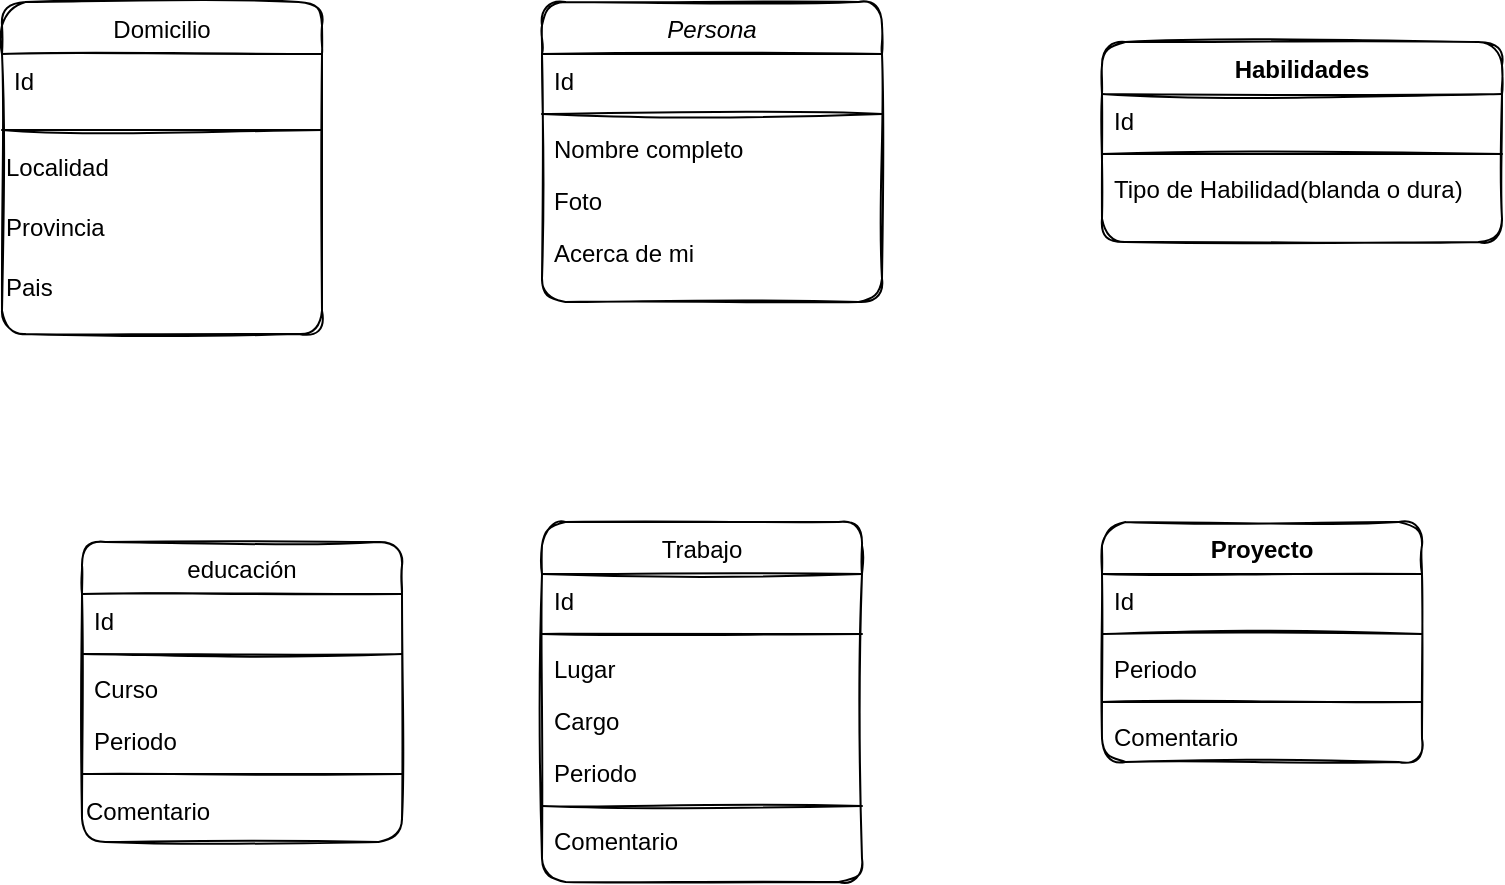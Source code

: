 <mxfile version="20.2.3" type="github">
  <diagram id="C5RBs43oDa-KdzZeNtuy" name="Page-1">
    <mxGraphModel dx="2145" dy="804" grid="1" gridSize="10" guides="1" tooltips="1" connect="1" arrows="1" fold="1" page="1" pageScale="1" pageWidth="827" pageHeight="1169" math="0" shadow="0">
      <root>
        <mxCell id="WIyWlLk6GJQsqaUBKTNV-0" />
        <mxCell id="WIyWlLk6GJQsqaUBKTNV-1" parent="WIyWlLk6GJQsqaUBKTNV-0" />
        <mxCell id="zkfFHV4jXpPFQw0GAbJ--0" value="Persona" style="swimlane;fontStyle=2;align=center;verticalAlign=top;childLayout=stackLayout;horizontal=1;startSize=26;horizontalStack=0;resizeParent=1;resizeLast=0;collapsible=1;marginBottom=0;rounded=1;shadow=0;strokeWidth=1;sketch=1;" parent="WIyWlLk6GJQsqaUBKTNV-1" vertex="1">
          <mxGeometry x="-530" y="30" width="170" height="150" as="geometry">
            <mxRectangle x="230" y="140" width="160" height="26" as="alternateBounds" />
          </mxGeometry>
        </mxCell>
        <mxCell id="zkfFHV4jXpPFQw0GAbJ--1" value="Id" style="text;align=left;verticalAlign=top;spacingLeft=4;spacingRight=4;overflow=hidden;rotatable=0;points=[[0,0.5],[1,0.5]];portConstraint=eastwest;rounded=1;sketch=1;" parent="zkfFHV4jXpPFQw0GAbJ--0" vertex="1">
          <mxGeometry y="26" width="170" height="26" as="geometry" />
        </mxCell>
        <mxCell id="zkfFHV4jXpPFQw0GAbJ--4" value="" style="line;html=1;strokeWidth=1;align=left;verticalAlign=middle;spacingTop=-1;spacingLeft=3;spacingRight=3;rotatable=0;labelPosition=right;points=[];portConstraint=eastwest;rounded=1;sketch=1;" parent="zkfFHV4jXpPFQw0GAbJ--0" vertex="1">
          <mxGeometry y="52" width="170" height="8" as="geometry" />
        </mxCell>
        <mxCell id="zkfFHV4jXpPFQw0GAbJ--2" value="Nombre completo" style="text;align=left;verticalAlign=top;spacingLeft=4;spacingRight=4;overflow=hidden;rotatable=0;points=[[0,0.5],[1,0.5]];portConstraint=eastwest;rounded=1;shadow=0;html=0;sketch=1;" parent="zkfFHV4jXpPFQw0GAbJ--0" vertex="1">
          <mxGeometry y="60" width="170" height="26" as="geometry" />
        </mxCell>
        <mxCell id="zkfFHV4jXpPFQw0GAbJ--3" value="Foto" style="text;align=left;verticalAlign=top;spacingLeft=4;spacingRight=4;overflow=hidden;rotatable=0;points=[[0,0.5],[1,0.5]];portConstraint=eastwest;rounded=1;shadow=0;html=0;sketch=1;" parent="zkfFHV4jXpPFQw0GAbJ--0" vertex="1">
          <mxGeometry y="86" width="170" height="26" as="geometry" />
        </mxCell>
        <mxCell id="zkfFHV4jXpPFQw0GAbJ--5" value="Acerca de mi" style="text;align=left;verticalAlign=top;spacingLeft=4;spacingRight=4;overflow=hidden;rotatable=0;points=[[0,0.5],[1,0.5]];portConstraint=eastwest;rounded=1;sketch=1;" parent="zkfFHV4jXpPFQw0GAbJ--0" vertex="1">
          <mxGeometry y="112" width="170" height="28" as="geometry" />
        </mxCell>
        <mxCell id="zkfFHV4jXpPFQw0GAbJ--6" value="educación" style="swimlane;fontStyle=0;align=center;verticalAlign=top;childLayout=stackLayout;horizontal=1;startSize=26;horizontalStack=0;resizeParent=1;resizeLast=0;collapsible=1;marginBottom=0;rounded=1;shadow=0;strokeWidth=1;sketch=1;" parent="WIyWlLk6GJQsqaUBKTNV-1" vertex="1">
          <mxGeometry x="-760" y="300" width="160" height="150" as="geometry">
            <mxRectangle x="130" y="380" width="160" height="26" as="alternateBounds" />
          </mxGeometry>
        </mxCell>
        <mxCell id="zkfFHV4jXpPFQw0GAbJ--7" value="Id" style="text;align=left;verticalAlign=top;spacingLeft=4;spacingRight=4;overflow=hidden;rotatable=0;points=[[0,0.5],[1,0.5]];portConstraint=eastwest;rounded=1;sketch=1;" parent="zkfFHV4jXpPFQw0GAbJ--6" vertex="1">
          <mxGeometry y="26" width="160" height="26" as="geometry" />
        </mxCell>
        <mxCell id="zkfFHV4jXpPFQw0GAbJ--9" value="" style="line;html=1;strokeWidth=1;align=left;verticalAlign=middle;spacingTop=-1;spacingLeft=3;spacingRight=3;rotatable=0;labelPosition=right;points=[];portConstraint=eastwest;rounded=1;sketch=1;" parent="zkfFHV4jXpPFQw0GAbJ--6" vertex="1">
          <mxGeometry y="52" width="160" height="8" as="geometry" />
        </mxCell>
        <mxCell id="zkfFHV4jXpPFQw0GAbJ--8" value="Curso" style="text;align=left;verticalAlign=top;spacingLeft=4;spacingRight=4;overflow=hidden;rotatable=0;points=[[0,0.5],[1,0.5]];portConstraint=eastwest;rounded=1;shadow=0;html=0;sketch=1;" parent="zkfFHV4jXpPFQw0GAbJ--6" vertex="1">
          <mxGeometry y="60" width="160" height="26" as="geometry" />
        </mxCell>
        <mxCell id="zkfFHV4jXpPFQw0GAbJ--11" value="Periodo" style="text;align=left;verticalAlign=top;spacingLeft=4;spacingRight=4;overflow=hidden;rotatable=0;points=[[0,0.5],[1,0.5]];portConstraint=eastwest;rounded=1;sketch=1;" parent="zkfFHV4jXpPFQw0GAbJ--6" vertex="1">
          <mxGeometry y="86" width="160" height="26" as="geometry" />
        </mxCell>
        <mxCell id="xRR_X3IKbqQ52gnT_JD9-30" value="" style="line;html=1;strokeWidth=1;align=left;verticalAlign=middle;spacingTop=-1;spacingLeft=3;spacingRight=3;rotatable=0;labelPosition=right;points=[];portConstraint=eastwest;rounded=1;sketch=1;" parent="zkfFHV4jXpPFQw0GAbJ--6" vertex="1">
          <mxGeometry y="112" width="160" height="8" as="geometry" />
        </mxCell>
        <mxCell id="xRR_X3IKbqQ52gnT_JD9-29" value="Comentario" style="text;html=1;align=left;verticalAlign=middle;resizable=0;points=[];autosize=1;strokeColor=none;fillColor=none;rounded=1;sketch=1;" parent="zkfFHV4jXpPFQw0GAbJ--6" vertex="1">
          <mxGeometry y="120" width="160" height="30" as="geometry" />
        </mxCell>
        <mxCell id="zkfFHV4jXpPFQw0GAbJ--13" value="Domicilio" style="swimlane;fontStyle=0;align=center;verticalAlign=top;childLayout=stackLayout;horizontal=1;startSize=26;horizontalStack=0;resizeParent=1;resizeLast=0;collapsible=1;marginBottom=0;rounded=1;shadow=0;strokeWidth=1;sketch=1;" parent="WIyWlLk6GJQsqaUBKTNV-1" vertex="1">
          <mxGeometry x="-800" y="30" width="160" height="166" as="geometry">
            <mxRectangle x="340" y="380" width="170" height="26" as="alternateBounds" />
          </mxGeometry>
        </mxCell>
        <mxCell id="zkfFHV4jXpPFQw0GAbJ--14" value="Id" style="text;align=left;verticalAlign=top;spacingLeft=4;spacingRight=4;overflow=hidden;rotatable=0;points=[[0,0.5],[1,0.5]];portConstraint=eastwest;rounded=1;sketch=1;" parent="zkfFHV4jXpPFQw0GAbJ--13" vertex="1">
          <mxGeometry y="26" width="160" height="34" as="geometry" />
        </mxCell>
        <mxCell id="zkfFHV4jXpPFQw0GAbJ--15" value="" style="line;html=1;strokeWidth=1;align=left;verticalAlign=middle;spacingTop=-1;spacingLeft=3;spacingRight=3;rotatable=0;labelPosition=right;points=[];portConstraint=eastwest;rounded=1;sketch=1;" parent="zkfFHV4jXpPFQw0GAbJ--13" vertex="1">
          <mxGeometry y="60" width="160" height="8" as="geometry" />
        </mxCell>
        <mxCell id="xRR_X3IKbqQ52gnT_JD9-22" value="Localidad" style="text;html=1;align=left;verticalAlign=middle;resizable=0;points=[];autosize=1;strokeColor=none;fillColor=none;rounded=1;sketch=1;" parent="zkfFHV4jXpPFQw0GAbJ--13" vertex="1">
          <mxGeometry y="68" width="160" height="30" as="geometry" />
        </mxCell>
        <mxCell id="xRR_X3IKbqQ52gnT_JD9-23" value="Provincia" style="text;html=1;align=left;verticalAlign=middle;resizable=0;points=[];autosize=1;strokeColor=none;fillColor=none;rounded=1;sketch=1;" parent="zkfFHV4jXpPFQw0GAbJ--13" vertex="1">
          <mxGeometry y="98" width="160" height="30" as="geometry" />
        </mxCell>
        <mxCell id="xRR_X3IKbqQ52gnT_JD9-25" value="Pais" style="text;html=1;align=left;verticalAlign=middle;resizable=0;points=[];autosize=1;strokeColor=none;fillColor=none;rounded=1;sketch=1;" parent="zkfFHV4jXpPFQw0GAbJ--13" vertex="1">
          <mxGeometry y="128" width="160" height="30" as="geometry" />
        </mxCell>
        <mxCell id="zkfFHV4jXpPFQw0GAbJ--17" value="Trabajo" style="swimlane;fontStyle=0;align=center;verticalAlign=top;childLayout=stackLayout;horizontal=1;startSize=26;horizontalStack=0;resizeParent=1;resizeLast=0;collapsible=1;marginBottom=0;rounded=1;shadow=0;strokeWidth=1;sketch=1;" parent="WIyWlLk6GJQsqaUBKTNV-1" vertex="1">
          <mxGeometry x="-530" y="290" width="160" height="180" as="geometry">
            <mxRectangle x="430" y="30" width="160" height="26" as="alternateBounds" />
          </mxGeometry>
        </mxCell>
        <mxCell id="zkfFHV4jXpPFQw0GAbJ--18" value="Id" style="text;align=left;verticalAlign=top;spacingLeft=4;spacingRight=4;overflow=hidden;rotatable=0;points=[[0,0.5],[1,0.5]];portConstraint=eastwest;rounded=1;sketch=1;" parent="zkfFHV4jXpPFQw0GAbJ--17" vertex="1">
          <mxGeometry y="26" width="160" height="26" as="geometry" />
        </mxCell>
        <mxCell id="zkfFHV4jXpPFQw0GAbJ--23" value="" style="line;html=1;strokeWidth=1;align=left;verticalAlign=middle;spacingTop=-1;spacingLeft=3;spacingRight=3;rotatable=0;labelPosition=right;points=[];portConstraint=eastwest;rounded=1;sketch=1;" parent="zkfFHV4jXpPFQw0GAbJ--17" vertex="1">
          <mxGeometry y="52" width="160" height="8" as="geometry" />
        </mxCell>
        <mxCell id="zkfFHV4jXpPFQw0GAbJ--19" value="Lugar" style="text;align=left;verticalAlign=top;spacingLeft=4;spacingRight=4;overflow=hidden;rotatable=0;points=[[0,0.5],[1,0.5]];portConstraint=eastwest;rounded=1;shadow=0;html=0;sketch=1;" parent="zkfFHV4jXpPFQw0GAbJ--17" vertex="1">
          <mxGeometry y="60" width="160" height="26" as="geometry" />
        </mxCell>
        <mxCell id="zkfFHV4jXpPFQw0GAbJ--20" value="Cargo" style="text;align=left;verticalAlign=top;spacingLeft=4;spacingRight=4;overflow=hidden;rotatable=0;points=[[0,0.5],[1,0.5]];portConstraint=eastwest;rounded=1;shadow=0;html=0;sketch=1;" parent="zkfFHV4jXpPFQw0GAbJ--17" vertex="1">
          <mxGeometry y="86" width="160" height="26" as="geometry" />
        </mxCell>
        <mxCell id="zkfFHV4jXpPFQw0GAbJ--21" value="Periodo" style="text;align=left;verticalAlign=top;spacingLeft=4;spacingRight=4;overflow=hidden;rotatable=0;points=[[0,0.5],[1,0.5]];portConstraint=eastwest;rounded=1;shadow=0;html=0;sketch=1;" parent="zkfFHV4jXpPFQw0GAbJ--17" vertex="1">
          <mxGeometry y="112" width="160" height="26" as="geometry" />
        </mxCell>
        <mxCell id="xRR_X3IKbqQ52gnT_JD9-41" value="" style="line;html=1;strokeWidth=1;align=left;verticalAlign=middle;spacingTop=-1;spacingLeft=3;spacingRight=3;rotatable=0;labelPosition=right;points=[];portConstraint=eastwest;rounded=1;sketch=1;" parent="zkfFHV4jXpPFQw0GAbJ--17" vertex="1">
          <mxGeometry y="138" width="160" height="8" as="geometry" />
        </mxCell>
        <mxCell id="zkfFHV4jXpPFQw0GAbJ--22" value="Comentario" style="text;align=left;verticalAlign=top;spacingLeft=4;spacingRight=4;overflow=hidden;rotatable=0;points=[[0,0.5],[1,0.5]];portConstraint=eastwest;rounded=1;shadow=0;html=0;sketch=1;" parent="zkfFHV4jXpPFQw0GAbJ--17" vertex="1">
          <mxGeometry y="146" width="160" height="26" as="geometry" />
        </mxCell>
        <mxCell id="xRR_X3IKbqQ52gnT_JD9-11" value="Proyecto" style="swimlane;fontStyle=1;align=center;verticalAlign=top;childLayout=stackLayout;horizontal=1;startSize=26;horizontalStack=0;resizeParent=1;resizeParentMax=0;resizeLast=0;collapsible=1;marginBottom=0;shadow=0;rounded=1;sketch=1;" parent="WIyWlLk6GJQsqaUBKTNV-1" vertex="1">
          <mxGeometry x="-250" y="290" width="160" height="120" as="geometry" />
        </mxCell>
        <mxCell id="xRR_X3IKbqQ52gnT_JD9-14" value="Id" style="text;strokeColor=none;fillColor=none;align=left;verticalAlign=top;spacingLeft=4;spacingRight=4;overflow=hidden;rotatable=0;points=[[0,0.5],[1,0.5]];portConstraint=eastwest;shadow=0;rounded=1;sketch=1;" parent="xRR_X3IKbqQ52gnT_JD9-11" vertex="1">
          <mxGeometry y="26" width="160" height="26" as="geometry" />
        </mxCell>
        <mxCell id="xRR_X3IKbqQ52gnT_JD9-13" value="" style="line;strokeWidth=1;fillColor=none;align=left;verticalAlign=middle;spacingTop=-1;spacingLeft=3;spacingRight=3;rotatable=0;labelPosition=right;points=[];portConstraint=eastwest;shadow=0;rounded=1;sketch=1;" parent="xRR_X3IKbqQ52gnT_JD9-11" vertex="1">
          <mxGeometry y="52" width="160" height="8" as="geometry" />
        </mxCell>
        <mxCell id="xRR_X3IKbqQ52gnT_JD9-12" value="Periodo" style="text;strokeColor=none;fillColor=none;align=left;verticalAlign=top;spacingLeft=4;spacingRight=4;overflow=hidden;rotatable=0;points=[[0,0.5],[1,0.5]];portConstraint=eastwest;shadow=0;rounded=1;sketch=1;" parent="xRR_X3IKbqQ52gnT_JD9-11" vertex="1">
          <mxGeometry y="60" width="160" height="26" as="geometry" />
        </mxCell>
        <mxCell id="xRR_X3IKbqQ52gnT_JD9-50" value="" style="line;strokeWidth=1;fillColor=none;align=left;verticalAlign=middle;spacingTop=-1;spacingLeft=3;spacingRight=3;rotatable=0;labelPosition=right;points=[];portConstraint=eastwest;shadow=0;rounded=1;sketch=1;" parent="xRR_X3IKbqQ52gnT_JD9-11" vertex="1">
          <mxGeometry y="86" width="160" height="8" as="geometry" />
        </mxCell>
        <mxCell id="xRR_X3IKbqQ52gnT_JD9-47" value="Comentario" style="text;strokeColor=none;fillColor=none;align=left;verticalAlign=top;spacingLeft=4;spacingRight=4;overflow=hidden;rotatable=0;points=[[0,0.5],[1,0.5]];portConstraint=eastwest;shadow=0;rounded=1;sketch=1;" parent="xRR_X3IKbqQ52gnT_JD9-11" vertex="1">
          <mxGeometry y="94" width="160" height="26" as="geometry" />
        </mxCell>
        <mxCell id="xRR_X3IKbqQ52gnT_JD9-15" value="Habilidades" style="swimlane;fontStyle=1;align=center;verticalAlign=top;childLayout=stackLayout;horizontal=1;startSize=26;horizontalStack=0;resizeParent=1;resizeParentMax=0;resizeLast=0;collapsible=1;marginBottom=0;shadow=0;rounded=1;sketch=1;" parent="WIyWlLk6GJQsqaUBKTNV-1" vertex="1">
          <mxGeometry x="-250" y="50" width="200" height="100" as="geometry" />
        </mxCell>
        <mxCell id="xRR_X3IKbqQ52gnT_JD9-16" value="Id" style="text;strokeColor=none;fillColor=none;align=left;verticalAlign=top;spacingLeft=4;spacingRight=4;overflow=hidden;rotatable=0;points=[[0,0.5],[1,0.5]];portConstraint=eastwest;shadow=0;rounded=1;sketch=1;" parent="xRR_X3IKbqQ52gnT_JD9-15" vertex="1">
          <mxGeometry y="26" width="200" height="26" as="geometry" />
        </mxCell>
        <mxCell id="xRR_X3IKbqQ52gnT_JD9-17" value="" style="line;strokeWidth=1;fillColor=none;align=left;verticalAlign=middle;spacingTop=-1;spacingLeft=3;spacingRight=3;rotatable=0;labelPosition=right;points=[];portConstraint=eastwest;shadow=0;rounded=1;sketch=1;" parent="xRR_X3IKbqQ52gnT_JD9-15" vertex="1">
          <mxGeometry y="52" width="200" height="8" as="geometry" />
        </mxCell>
        <mxCell id="xRR_X3IKbqQ52gnT_JD9-18" value="Tipo de Habilidad(blanda o dura)" style="text;strokeColor=none;fillColor=none;align=left;verticalAlign=top;spacingLeft=4;spacingRight=4;overflow=hidden;rotatable=0;points=[[0,0.5],[1,0.5]];portConstraint=eastwest;shadow=0;rounded=1;sketch=1;" parent="xRR_X3IKbqQ52gnT_JD9-15" vertex="1">
          <mxGeometry y="60" width="200" height="40" as="geometry" />
        </mxCell>
      </root>
    </mxGraphModel>
  </diagram>
</mxfile>
